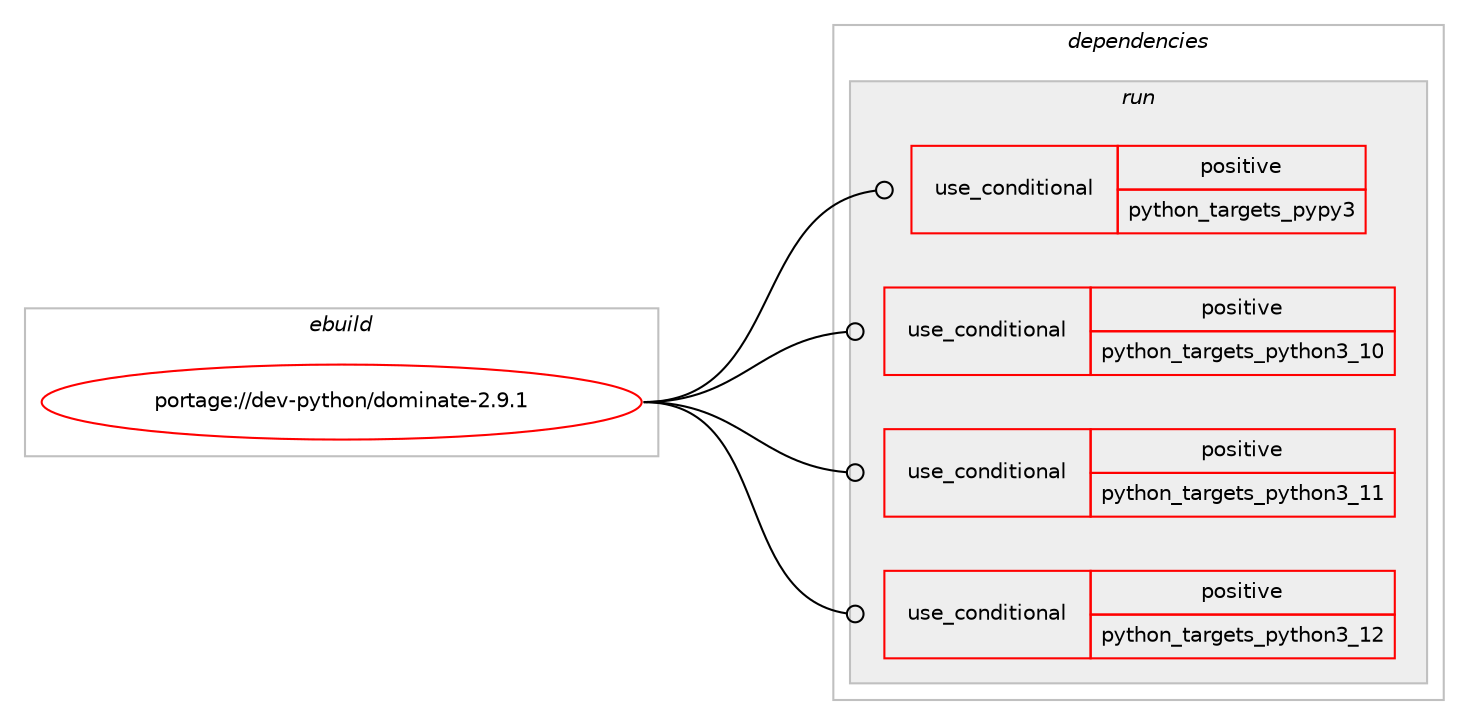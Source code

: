 digraph prolog {

# *************
# Graph options
# *************

newrank=true;
concentrate=true;
compound=true;
graph [rankdir=LR,fontname=Helvetica,fontsize=10,ranksep=1.5];#, ranksep=2.5, nodesep=0.2];
edge  [arrowhead=vee];
node  [fontname=Helvetica,fontsize=10];

# **********
# The ebuild
# **********

subgraph cluster_leftcol {
color=gray;
rank=same;
label=<<i>ebuild</i>>;
id [label="portage://dev-python/dominate-2.9.1", color=red, width=4, href="../dev-python/dominate-2.9.1.svg"];
}

# ****************
# The dependencies
# ****************

subgraph cluster_midcol {
color=gray;
label=<<i>dependencies</i>>;
subgraph cluster_compile {
fillcolor="#eeeeee";
style=filled;
label=<<i>compile</i>>;
}
subgraph cluster_compileandrun {
fillcolor="#eeeeee";
style=filled;
label=<<i>compile and run</i>>;
}
subgraph cluster_run {
fillcolor="#eeeeee";
style=filled;
label=<<i>run</i>>;
subgraph cond31536 {
dependency73075 [label=<<TABLE BORDER="0" CELLBORDER="1" CELLSPACING="0" CELLPADDING="4"><TR><TD ROWSPAN="3" CELLPADDING="10">use_conditional</TD></TR><TR><TD>positive</TD></TR><TR><TD>python_targets_pypy3</TD></TR></TABLE>>, shape=none, color=red];
# *** BEGIN UNKNOWN DEPENDENCY TYPE (TODO) ***
# dependency73075 -> package_dependency(portage://dev-python/dominate-2.9.1,run,no,dev-python,pypy3,none,[,,],any_same_slot,[])
# *** END UNKNOWN DEPENDENCY TYPE (TODO) ***

}
id:e -> dependency73075:w [weight=20,style="solid",arrowhead="odot"];
subgraph cond31537 {
dependency73076 [label=<<TABLE BORDER="0" CELLBORDER="1" CELLSPACING="0" CELLPADDING="4"><TR><TD ROWSPAN="3" CELLPADDING="10">use_conditional</TD></TR><TR><TD>positive</TD></TR><TR><TD>python_targets_python3_10</TD></TR></TABLE>>, shape=none, color=red];
# *** BEGIN UNKNOWN DEPENDENCY TYPE (TODO) ***
# dependency73076 -> package_dependency(portage://dev-python/dominate-2.9.1,run,no,dev-lang,python,none,[,,],[slot(3.10)],[])
# *** END UNKNOWN DEPENDENCY TYPE (TODO) ***

}
id:e -> dependency73076:w [weight=20,style="solid",arrowhead="odot"];
subgraph cond31538 {
dependency73077 [label=<<TABLE BORDER="0" CELLBORDER="1" CELLSPACING="0" CELLPADDING="4"><TR><TD ROWSPAN="3" CELLPADDING="10">use_conditional</TD></TR><TR><TD>positive</TD></TR><TR><TD>python_targets_python3_11</TD></TR></TABLE>>, shape=none, color=red];
# *** BEGIN UNKNOWN DEPENDENCY TYPE (TODO) ***
# dependency73077 -> package_dependency(portage://dev-python/dominate-2.9.1,run,no,dev-lang,python,none,[,,],[slot(3.11)],[])
# *** END UNKNOWN DEPENDENCY TYPE (TODO) ***

}
id:e -> dependency73077:w [weight=20,style="solid",arrowhead="odot"];
subgraph cond31539 {
dependency73078 [label=<<TABLE BORDER="0" CELLBORDER="1" CELLSPACING="0" CELLPADDING="4"><TR><TD ROWSPAN="3" CELLPADDING="10">use_conditional</TD></TR><TR><TD>positive</TD></TR><TR><TD>python_targets_python3_12</TD></TR></TABLE>>, shape=none, color=red];
# *** BEGIN UNKNOWN DEPENDENCY TYPE (TODO) ***
# dependency73078 -> package_dependency(portage://dev-python/dominate-2.9.1,run,no,dev-lang,python,none,[,,],[slot(3.12)],[])
# *** END UNKNOWN DEPENDENCY TYPE (TODO) ***

}
id:e -> dependency73078:w [weight=20,style="solid",arrowhead="odot"];
}
}

# **************
# The candidates
# **************

subgraph cluster_choices {
rank=same;
color=gray;
label=<<i>candidates</i>>;

}

}
